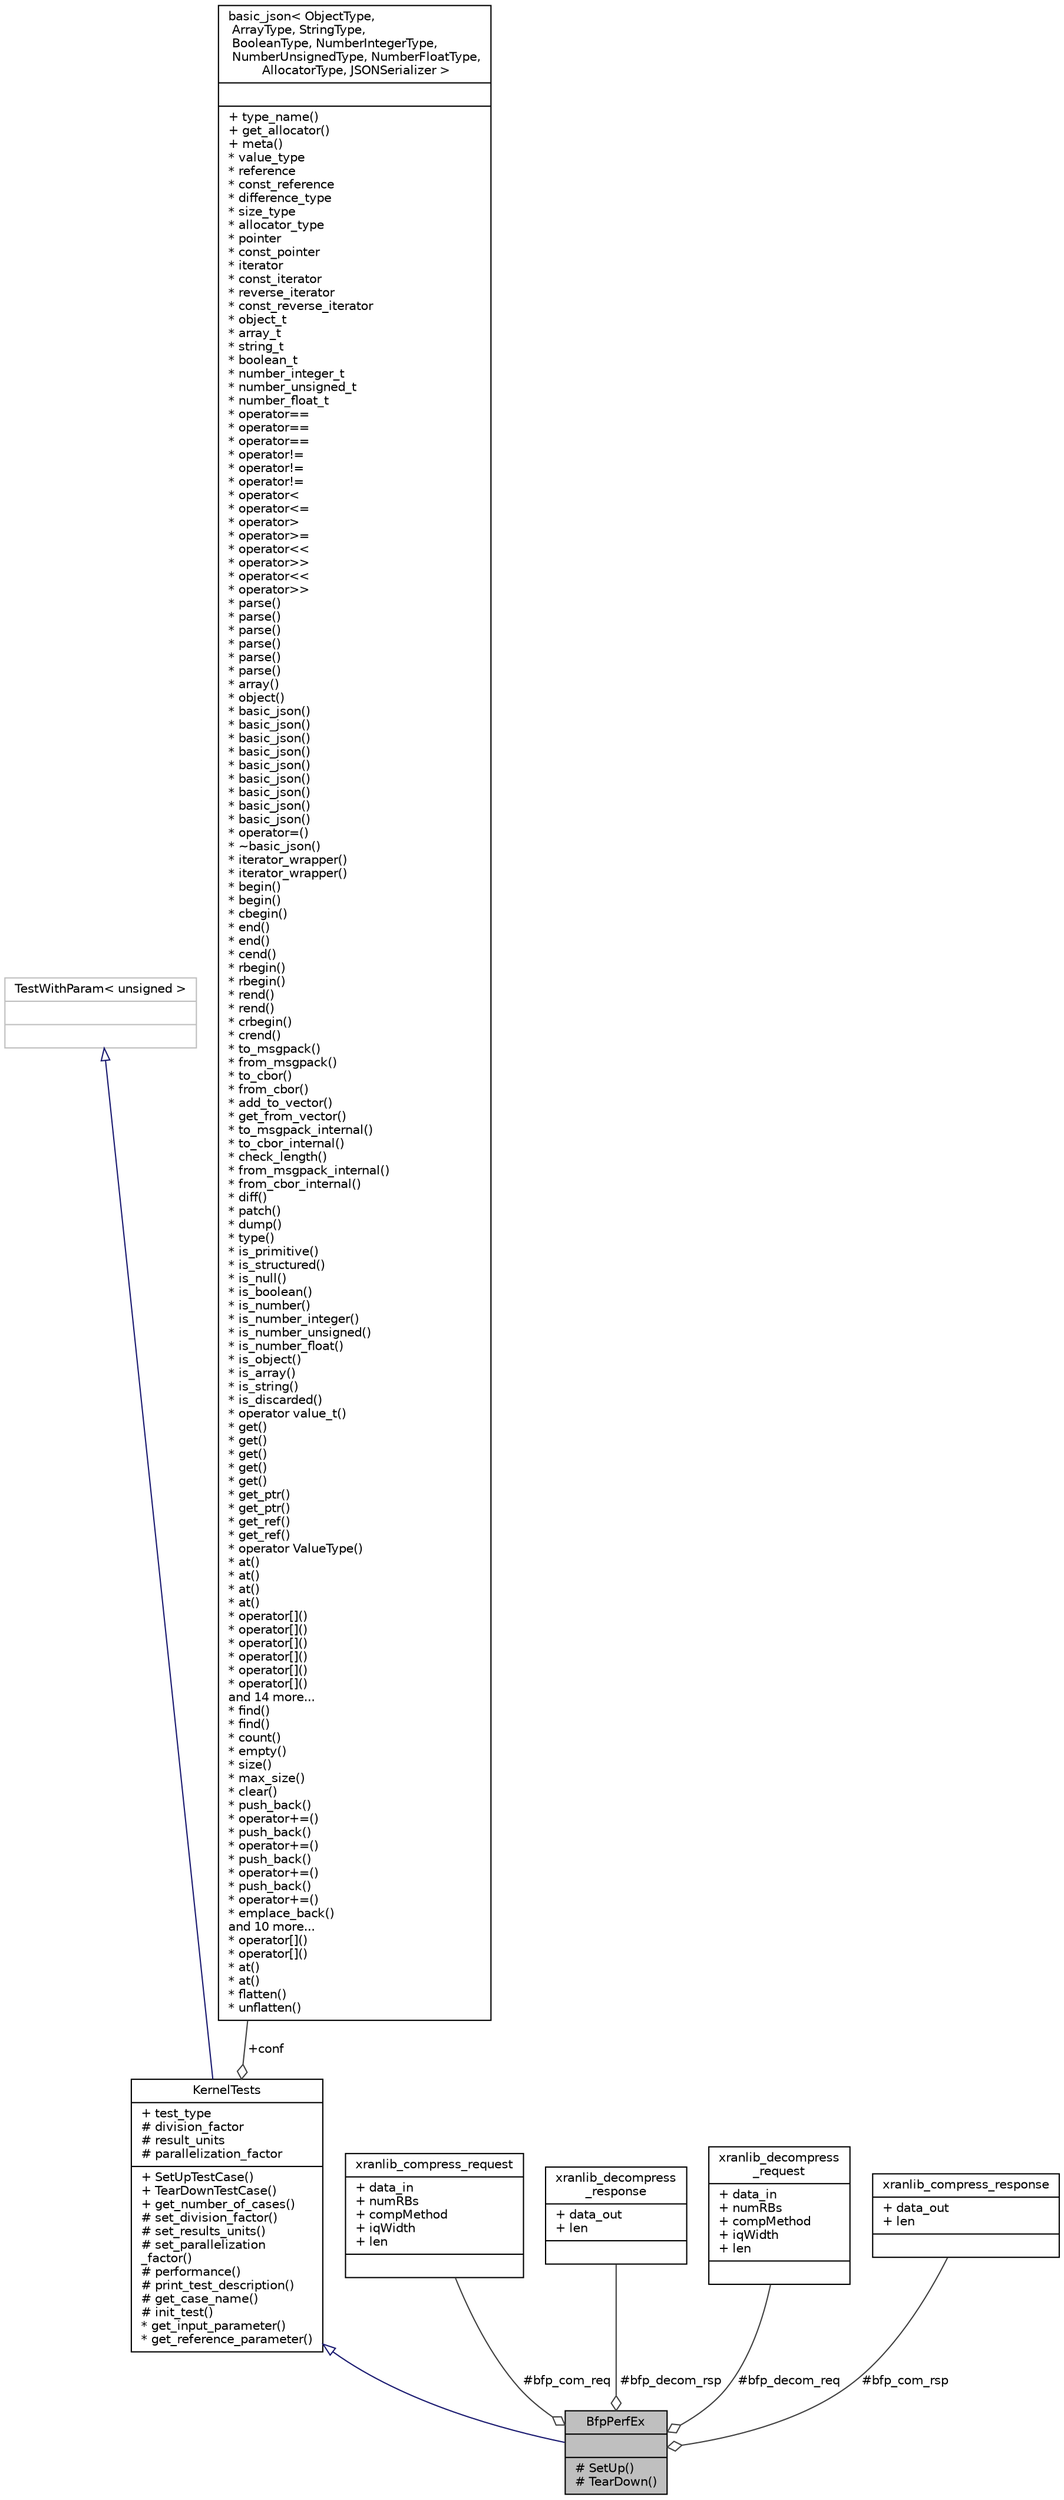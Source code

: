 digraph "BfpPerfEx"
{
 // LATEX_PDF_SIZE
  edge [fontname="Helvetica",fontsize="10",labelfontname="Helvetica",labelfontsize="10"];
  node [fontname="Helvetica",fontsize="10",shape=record];
  Node1 [label="{BfpPerfEx\n||# SetUp()\l# TearDown()\l}",height=0.2,width=0.4,color="black", fillcolor="grey75", style="filled", fontcolor="black",tooltip=" "];
  Node2 -> Node1 [dir="back",color="midnightblue",fontsize="10",style="solid",arrowtail="onormal",fontname="Helvetica"];
  Node2 [label="{KernelTests\n|+ test_type\l# division_factor\l# result_units\l# parallelization_factor\l|+ SetUpTestCase()\l+ TearDownTestCase()\l+ get_number_of_cases()\l# set_division_factor()\l# set_results_units()\l# set_parallelization\l_factor()\l# performance()\l# print_test_description()\l# get_case_name()\l# init_test()\l* get_input_parameter()\l* get_reference_parameter()\l}",height=0.2,width=0.4,color="black", fillcolor="white", style="filled",URL="$class_kernel_tests.html",tooltip=" "];
  Node3 -> Node2 [dir="back",color="midnightblue",fontsize="10",style="solid",arrowtail="onormal",fontname="Helvetica"];
  Node3 [label="{TestWithParam\< unsigned \>\n||}",height=0.2,width=0.4,color="grey75", fillcolor="white", style="filled",tooltip=" "];
  Node4 -> Node2 [color="grey25",fontsize="10",style="solid",label=" +conf" ,arrowhead="odiamond",fontname="Helvetica"];
  Node4 [label="{basic_json\< ObjectType,\l ArrayType, StringType,\l BooleanType, NumberIntegerType,\l NumberUnsignedType, NumberFloatType,\l AllocatorType, JSONSerializer \>\n||+ type_name()\l+ get_allocator()\l+ meta()\l* value_type\l* reference\l* const_reference\l* difference_type\l* size_type\l* allocator_type\l* pointer\l* const_pointer\l* iterator\l* const_iterator\l* reverse_iterator\l* const_reverse_iterator\l* object_t\l* array_t\l* string_t\l* boolean_t\l* number_integer_t\l* number_unsigned_t\l* number_float_t\l* operator==\l* operator==\l* operator==\l* operator!=\l* operator!=\l* operator!=\l* operator\<\l* operator\<=\l* operator\>\l* operator\>=\l* operator\<\<\l* operator\>\>\l* operator\<\<\l* operator\>\>\l* parse()\l* parse()\l* parse()\l* parse()\l* parse()\l* parse()\l* array()\l* object()\l* basic_json()\l* basic_json()\l* basic_json()\l* basic_json()\l* basic_json()\l* basic_json()\l* basic_json()\l* basic_json()\l* basic_json()\l* operator=()\l* ~basic_json()\l* iterator_wrapper()\l* iterator_wrapper()\l* begin()\l* begin()\l* cbegin()\l* end()\l* end()\l* cend()\l* rbegin()\l* rbegin()\l* rend()\l* rend()\l* crbegin()\l* crend()\l* to_msgpack()\l* from_msgpack()\l* to_cbor()\l* from_cbor()\l* add_to_vector()\l* get_from_vector()\l* to_msgpack_internal()\l* to_cbor_internal()\l* check_length()\l* from_msgpack_internal()\l* from_cbor_internal()\l* diff()\l* patch()\l* dump()\l* type()\l* is_primitive()\l* is_structured()\l* is_null()\l* is_boolean()\l* is_number()\l* is_number_integer()\l* is_number_unsigned()\l* is_number_float()\l* is_object()\l* is_array()\l* is_string()\l* is_discarded()\l* operator value_t()\l* get()\l* get()\l* get()\l* get()\l* get()\l* get_ptr()\l* get_ptr()\l* get_ref()\l* get_ref()\l* operator ValueType()\l* at()\l* at()\l* at()\l* at()\l* operator[]()\l* operator[]()\l* operator[]()\l* operator[]()\l* operator[]()\l* operator[]()\land 14 more...\l* find()\l* find()\l* count()\l* empty()\l* size()\l* max_size()\l* clear()\l* push_back()\l* operator+=()\l* push_back()\l* operator+=()\l* push_back()\l* operator+=()\l* push_back()\l* operator+=()\l* emplace_back()\land 10 more...\l* operator[]()\l* operator[]()\l* at()\l* at()\l* flatten()\l* unflatten()\l}",height=0.2,width=0.4,color="black", fillcolor="white", style="filled",URL="$classnlohmann_1_1basic__json.html",tooltip="a class to store JSON values"];
  Node5 -> Node1 [color="grey25",fontsize="10",style="solid",label=" #bfp_com_req" ,arrowhead="odiamond",fontname="Helvetica"];
  Node5 [label="{xranlib_compress_request\n|+ data_in\l+ numRBs\l+ compMethod\l+ iqWidth\l+ len\l|}",height=0.2,width=0.4,color="black", fillcolor="white", style="filled",URL="$structxranlib__compress__request.html",tooltip="Request structure containing pointer to data and its length."];
  Node6 -> Node1 [color="grey25",fontsize="10",style="solid",label=" #bfp_decom_rsp" ,arrowhead="odiamond",fontname="Helvetica"];
  Node6 [label="{xranlib_decompress\l_response\n|+ data_out\l+ len\l|}",height=0.2,width=0.4,color="black", fillcolor="white", style="filled",URL="$structxranlib__decompress__response.html",tooltip="Response structure containing pointer to data and its length."];
  Node7 -> Node1 [color="grey25",fontsize="10",style="solid",label=" #bfp_decom_req" ,arrowhead="odiamond",fontname="Helvetica"];
  Node7 [label="{xranlib_decompress\l_request\n|+ data_in\l+ numRBs\l+ compMethod\l+ iqWidth\l+ len\l|}",height=0.2,width=0.4,color="black", fillcolor="white", style="filled",URL="$structxranlib__decompress__request.html",tooltip="Request structure containing pointer to data and its length."];
  Node8 -> Node1 [color="grey25",fontsize="10",style="solid",label=" #bfp_com_rsp" ,arrowhead="odiamond",fontname="Helvetica"];
  Node8 [label="{xranlib_compress_response\n|+ data_out\l+ len\l|}",height=0.2,width=0.4,color="black", fillcolor="white", style="filled",URL="$structxranlib__compress__response.html",tooltip="Response structure containing pointer to data and its length."];
}
